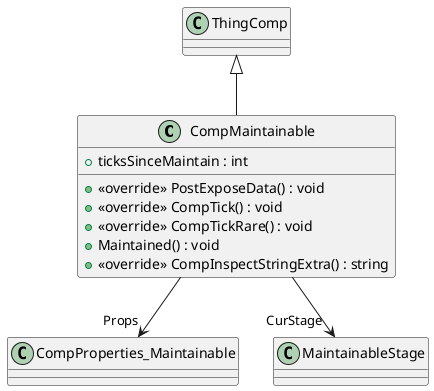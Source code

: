 @startuml
class CompMaintainable {
    + ticksSinceMaintain : int
    + <<override>> PostExposeData() : void
    + <<override>> CompTick() : void
    + <<override>> CompTickRare() : void
    + Maintained() : void
    + <<override>> CompInspectStringExtra() : string
}
ThingComp <|-- CompMaintainable
CompMaintainable --> "Props" CompProperties_Maintainable
CompMaintainable --> "CurStage" MaintainableStage
@enduml
